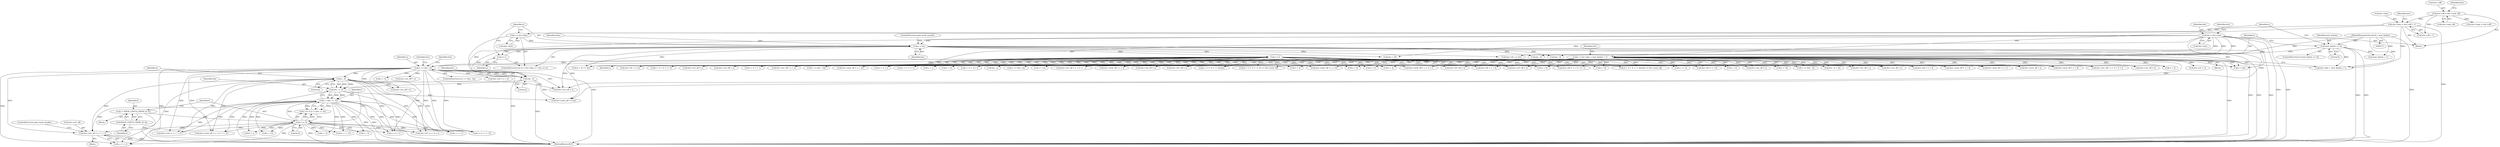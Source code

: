 digraph "0_mongo-c-driver_0d9a4d98bfdf4acd2c0138d4aaeb4e2e0934bd84@integer" {
"1000782" [label="(Call,iter->err_off = o + l + 3)"];
"1000760" [label="(Call,o - 4)"];
"1000716" [label="(Call,o >= (len - 4))"];
"1000225" [label="(Call,++o)"];
"1000209" [label="(Call,o < len)"];
"1000212" [label="(Call,o++)"];
"1000204" [label="(Call,o = iter->key)"];
"1000169" [label="(Call,iter->key = iter->off + 1)"];
"1000155" [label="(Call,iter->off = iter->next_off)"];
"1000150" [label="(Call,len = iter->len)"];
"1000230" [label="(Call,o = iter->key + next_keylen + 1)"];
"1000199" [label="(Call,next_keylen == 0)"];
"1000115" [label="(MethodParameterIn,uint32_t next_keylen)"];
"1000718" [label="(Call,len - 4)"];
"1000753" [label="(Call,l == 0)"];
"1000747" [label="(Call,l = BSON_UINT32_FROM_LE (l))"];
"1000749" [label="(Call,BSON_UINT32_FROM_LE (l))"];
"1000756" [label="(Call,l > (len - o - 4))"];
"1000758" [label="(Call,len - o - 4)"];
"1000713" [label="(Block,)"];
"1000881" [label="(Call,iter->next_off = o + l)"];
"1000173" [label="(Call,iter->off + 1)"];
"1000807" [label="(Call,4 + l + 12)"];
"1000213" [label="(Identifier,o)"];
"1000169" [label="(Call,iter->key = iter->off + 1)"];
"1000749" [label="(Call,BSON_UINT32_FROM_LE (l))"];
"1000159" [label="(Call,iter->next_off)"];
"1000748" [label="(Identifier,l)"];
"1000786" [label="(Call,o + l + 3)"];
"1000717" [label="(Identifier,o)"];
"1000716" [label="(Call,o >= (len - 4))"];
"1000761" [label="(Identifier,o)"];
"1001026" [label="(Call,iter->next_off = o + 16)"];
"1000834" [label="(Call,iter->d2 = o + 4)"];
"1000150" [label="(Call,len = iter->len)"];
"1000156" [label="(Call,iter->off)"];
"1001050" [label="(Call,iter->err_off = o)"];
"1000162" [label="(Call,iter->type = iter->off)"];
"1000819" [label="(Call,len < 19)"];
"1000756" [label="(Call,l > (len - o - 4))"];
"1000871" [label="(Call,len - o)"];
"1000747" [label="(Call,l = BSON_UINT32_FROM_LE (l))"];
"1000206" [label="(Call,iter->key)"];
"1000319" [label="(Call,o + 4)"];
"1000230" [label="(Call,o = iter->key + next_keylen + 1)"];
"1000940" [label="(Call,o + 4 + 4 + l + 4)"];
"1000212" [label="(Call,o++)"];
"1000157" [label="(Identifier,iter)"];
"1000760" [label="(Call,o - 4)"];
"1000953" [label="(Call,iter->err_off = o + 4)"];
"1000626" [label="(Call,o + 1)"];
"1000576" [label="(Call,o + 12)"];
"1000211" [label="(Identifier,len)"];
"1000317" [label="(Call,len - (o + 4))"];
"1001017" [label="(Call,iter->next_off = o + 4)"];
"1001003" [label="(Call,iter->err_off = o + 4 + 4 + l)"];
"1000199" [label="(Call,next_keylen == 0)"];
"1000323" [label="(Call,iter->err_off = o)"];
"1000280" [label="(Call,o + 4)"];
"1000762" [label="(Literal,4)"];
"1000764" [label="(Call,iter->err_off = o)"];
"1000226" [label="(Identifier,o)"];
"1000845" [label="(Call,o + 8)"];
"1000590" [label="(Call,iter->err_off = o)"];
"1000957" [label="(Call,o + 4)"];
"1000841" [label="(Call,iter->d3 = o + 8)"];
"1001030" [label="(Call,o + 16)"];
"1000221" [label="(Call,iter->d1 = ++o)"];
"1000285" [label="(Call,iter->err_off = o)"];
"1000210" [label="(Identifier,o)"];
"1000231" [label="(Identifier,o)"];
"1000732" [label="(Call,o + 4)"];
"1000520" [label="(Call,len - 4)"];
"1001038" [label="(Call,iter->next_off = o)"];
"1000265" [label="(Call,iter->next_off = o + 8)"];
"1000229" [label="(Block,)"];
"1000225" [label="(Call,++o)"];
"1000119" [label="(Block,)"];
"1000241" [label="(Identifier,iter)"];
"1000350" [label="(Call,iter->err_off = o)"];
"1000236" [label="(Call,next_keylen + 1)"];
"1000295" [label="(Call,o + 4)"];
"1000232" [label="(Call,iter->key + next_keylen + 1)"];
"1000759" [label="(Identifier,len)"];
"1001057" [label="(Call,iter->next_off >= len)"];
"1000805" [label="(Call,o + 4 + l + 12)"];
"1000269" [label="(Call,o + 8)"];
"1000151" [label="(Identifier,len)"];
"1000926" [label="(Call,o - 4 - 4)"];
"1000720" [label="(Literal,4)"];
"1000838" [label="(Call,o + 4)"];
"1000201" [label="(Literal,0)"];
"1000722" [label="(Call,iter->err_off = o)"];
"1000932" [label="(Call,iter->err_off = o)"];
"1000376" [label="(Call,o + 4 + l - 1)"];
"1000822" [label="(Call,o >= (len - 14))"];
"1000333" [label="(Call,o + 4 + l)"];
"1000753" [label="(Call,l == 0)"];
"1000783" [label="(Call,iter->err_off)"];
"1000724" [label="(Identifier,iter)"];
"1000392" [label="(Call,len - 4)"];
"1000209" [label="(Call,o < len)"];
"1001007" [label="(Call,o + 4 + 4 + l)"];
"1000719" [label="(Identifier,len)"];
"1001021" [label="(Call,o + 4)"];
"1000772" [label="(Call,iter->raw + o + l + 3)"];
"1000965" [label="(Call,o + 4 + 4 + l)"];
"1000390" [label="(Call,o >= (len - 4))"];
"1000754" [label="(Identifier,l)"];
"1000791" [label="(ControlStructure,goto mark_invalid;)"];
"1000372" [label="(Call,iter->err_off = o + 4 + l - 1)"];
"1000796" [label="(Call,o + 4 + l)"];
"1001094" [label="(MethodReturn,RET)"];
"1000170" [label="(Call,iter->key)"];
"1000776" [label="(Call,o + l + 3)"];
"1000164" [label="(Identifier,iter)"];
"1000180" [label="(Identifier,iter)"];
"1000801" [label="(Call,iter->next_off = o + 4 + l + 12)"];
"1000758" [label="(Call,len - o - 4)"];
"1000205" [label="(Identifier,o)"];
"1000755" [label="(Literal,0)"];
"1000875" [label="(Call,iter->err_off = o)"];
"1000204" [label="(Call,o = iter->key)"];
"1000798" [label="(Call,4 + l)"];
"1000990" [label="(Call,o + 4 + 4 + l + doclen)"];
"1000781" [label="(Block,)"];
"1000939" [label="(Call,(o + 4 + 4 + l + 4) >= iter->next_off)"];
"1000572" [label="(Call,iter->next_off = o + 12)"];
"1000809" [label="(Call,l + 12)"];
"1000718" [label="(Call,len - 4)"];
"1000203" [label="(ControlStructure,for (o = iter->key; o < len; o++))"];
"1000155" [label="(Call,iter->off = iter->next_off)"];
"1000641" [label="(Call,o < len)"];
"1000715" [label="(ControlStructure,if (o >= (len - 4)))"];
"1000152" [label="(Call,iter->len)"];
"1000198" [label="(ControlStructure,if (next_keylen == 0))"];
"1000792" [label="(Call,iter->d3 = o + 4 + l)"];
"1000885" [label="(Call,o + l)"];
"1000115" [label="(MethodParameterIn,uint32_t next_keylen)"];
"1000782" [label="(Call,iter->err_off = o + l + 3)"];
"1000239" [label="(Call,iter->d1 = o)"];
"1000584" [label="(Call,iter->d1 >= len)"];
"1000279" [label="(Call,(o + 4) >= len)"];
"1000329" [label="(Call,iter->next_off = o + 4 + l)"];
"1000616" [label="(Call,iter->err_off = o)"];
"1000961" [label="(Call,iter->d4 = o + 4 + 4 + l)"];
"1000989" [label="(Call,(o + 4 + 4 + l + doclen) != iter->next_off)"];
"1000752" [label="(Call,l == 0 || l > (len - o - 4))"];
"1000757" [label="(Identifier,l)"];
"1000778" [label="(Call,l + 3)"];
"1000788" [label="(Call,l + 3)"];
"1001063" [label="(Call,iter->err_off = o)"];
"1000828" [label="(Call,iter->err_off = o)"];
"1000200" [label="(Identifier,next_keylen)"];
"1000218" [label="(Identifier,data)"];
"1000730" [label="(Identifier,iter)"];
"1000518" [label="(Call,o >= (len - 4))"];
"1000728" [label="(Call,iter->d2 = o + 4)"];
"1000895" [label="(Call,iter->err_off = o)"];
"1000291" [label="(Call,iter->d2 = o + 4)"];
"1000622" [label="(Call,iter->next_off = o + 1)"];
"1000245" [label="(ControlStructure,goto mark_invalid;)"];
"1000750" [label="(Identifier,l)"];
"1000782" -> "1000781"  [label="AST: "];
"1000782" -> "1000786"  [label="CFG: "];
"1000783" -> "1000782"  [label="AST: "];
"1000786" -> "1000782"  [label="AST: "];
"1000791" -> "1000782"  [label="CFG: "];
"1000782" -> "1001094"  [label="DDG: "];
"1000782" -> "1001094"  [label="DDG: "];
"1000760" -> "1000782"  [label="DDG: "];
"1000716" -> "1000782"  [label="DDG: "];
"1000753" -> "1000782"  [label="DDG: "];
"1000756" -> "1000782"  [label="DDG: "];
"1000760" -> "1000758"  [label="AST: "];
"1000760" -> "1000762"  [label="CFG: "];
"1000761" -> "1000760"  [label="AST: "];
"1000762" -> "1000760"  [label="AST: "];
"1000758" -> "1000760"  [label="CFG: "];
"1000760" -> "1000758"  [label="DDG: "];
"1000760" -> "1000758"  [label="DDG: "];
"1000716" -> "1000760"  [label="DDG: "];
"1000760" -> "1000764"  [label="DDG: "];
"1000760" -> "1000772"  [label="DDG: "];
"1000760" -> "1000776"  [label="DDG: "];
"1000760" -> "1000786"  [label="DDG: "];
"1000760" -> "1000792"  [label="DDG: "];
"1000760" -> "1000796"  [label="DDG: "];
"1000760" -> "1000801"  [label="DDG: "];
"1000760" -> "1000805"  [label="DDG: "];
"1000760" -> "1001063"  [label="DDG: "];
"1000716" -> "1000715"  [label="AST: "];
"1000716" -> "1000718"  [label="CFG: "];
"1000717" -> "1000716"  [label="AST: "];
"1000718" -> "1000716"  [label="AST: "];
"1000724" -> "1000716"  [label="CFG: "];
"1000730" -> "1000716"  [label="CFG: "];
"1000716" -> "1001094"  [label="DDG: "];
"1000716" -> "1001094"  [label="DDG: "];
"1000225" -> "1000716"  [label="DDG: "];
"1000230" -> "1000716"  [label="DDG: "];
"1000718" -> "1000716"  [label="DDG: "];
"1000718" -> "1000716"  [label="DDG: "];
"1000716" -> "1000722"  [label="DDG: "];
"1000716" -> "1000728"  [label="DDG: "];
"1000716" -> "1000732"  [label="DDG: "];
"1000716" -> "1000764"  [label="DDG: "];
"1000716" -> "1000772"  [label="DDG: "];
"1000716" -> "1000776"  [label="DDG: "];
"1000716" -> "1000786"  [label="DDG: "];
"1000716" -> "1000792"  [label="DDG: "];
"1000716" -> "1000796"  [label="DDG: "];
"1000716" -> "1000801"  [label="DDG: "];
"1000716" -> "1000805"  [label="DDG: "];
"1000716" -> "1001063"  [label="DDG: "];
"1000225" -> "1000221"  [label="AST: "];
"1000225" -> "1000226"  [label="CFG: "];
"1000226" -> "1000225"  [label="AST: "];
"1000221" -> "1000225"  [label="CFG: "];
"1000225" -> "1000221"  [label="DDG: "];
"1000209" -> "1000225"  [label="DDG: "];
"1000225" -> "1000265"  [label="DDG: "];
"1000225" -> "1000269"  [label="DDG: "];
"1000225" -> "1000279"  [label="DDG: "];
"1000225" -> "1000280"  [label="DDG: "];
"1000225" -> "1000285"  [label="DDG: "];
"1000225" -> "1000291"  [label="DDG: "];
"1000225" -> "1000295"  [label="DDG: "];
"1000225" -> "1000317"  [label="DDG: "];
"1000225" -> "1000319"  [label="DDG: "];
"1000225" -> "1000323"  [label="DDG: "];
"1000225" -> "1000329"  [label="DDG: "];
"1000225" -> "1000333"  [label="DDG: "];
"1000225" -> "1000350"  [label="DDG: "];
"1000225" -> "1000372"  [label="DDG: "];
"1000225" -> "1000376"  [label="DDG: "];
"1000225" -> "1000390"  [label="DDG: "];
"1000225" -> "1000518"  [label="DDG: "];
"1000225" -> "1000572"  [label="DDG: "];
"1000225" -> "1000576"  [label="DDG: "];
"1000225" -> "1000590"  [label="DDG: "];
"1000225" -> "1000616"  [label="DDG: "];
"1000225" -> "1000622"  [label="DDG: "];
"1000225" -> "1000626"  [label="DDG: "];
"1000225" -> "1000641"  [label="DDG: "];
"1000225" -> "1000822"  [label="DDG: "];
"1000225" -> "1000828"  [label="DDG: "];
"1000225" -> "1000834"  [label="DDG: "];
"1000225" -> "1000838"  [label="DDG: "];
"1000225" -> "1000841"  [label="DDG: "];
"1000225" -> "1000845"  [label="DDG: "];
"1000225" -> "1000871"  [label="DDG: "];
"1000225" -> "1000875"  [label="DDG: "];
"1000225" -> "1000881"  [label="DDG: "];
"1000225" -> "1000885"  [label="DDG: "];
"1000225" -> "1000895"  [label="DDG: "];
"1000225" -> "1000926"  [label="DDG: "];
"1000225" -> "1000932"  [label="DDG: "];
"1000225" -> "1000939"  [label="DDG: "];
"1000225" -> "1000940"  [label="DDG: "];
"1000225" -> "1000953"  [label="DDG: "];
"1000225" -> "1000957"  [label="DDG: "];
"1000225" -> "1000961"  [label="DDG: "];
"1000225" -> "1000965"  [label="DDG: "];
"1000225" -> "1000989"  [label="DDG: "];
"1000225" -> "1000990"  [label="DDG: "];
"1000225" -> "1001003"  [label="DDG: "];
"1000225" -> "1001007"  [label="DDG: "];
"1000225" -> "1001017"  [label="DDG: "];
"1000225" -> "1001021"  [label="DDG: "];
"1000225" -> "1001026"  [label="DDG: "];
"1000225" -> "1001030"  [label="DDG: "];
"1000225" -> "1001038"  [label="DDG: "];
"1000225" -> "1001050"  [label="DDG: "];
"1000225" -> "1001063"  [label="DDG: "];
"1000209" -> "1000203"  [label="AST: "];
"1000209" -> "1000211"  [label="CFG: "];
"1000210" -> "1000209"  [label="AST: "];
"1000211" -> "1000209"  [label="AST: "];
"1000218" -> "1000209"  [label="CFG: "];
"1000245" -> "1000209"  [label="CFG: "];
"1000209" -> "1001094"  [label="DDG: "];
"1000209" -> "1001094"  [label="DDG: "];
"1000209" -> "1001094"  [label="DDG: "];
"1000212" -> "1000209"  [label="DDG: "];
"1000204" -> "1000209"  [label="DDG: "];
"1000150" -> "1000209"  [label="DDG: "];
"1000209" -> "1000212"  [label="DDG: "];
"1000209" -> "1000279"  [label="DDG: "];
"1000209" -> "1000392"  [label="DDG: "];
"1000209" -> "1000520"  [label="DDG: "];
"1000209" -> "1000584"  [label="DDG: "];
"1000209" -> "1000641"  [label="DDG: "];
"1000209" -> "1000718"  [label="DDG: "];
"1000209" -> "1000819"  [label="DDG: "];
"1000209" -> "1001057"  [label="DDG: "];
"1000212" -> "1000203"  [label="AST: "];
"1000212" -> "1000213"  [label="CFG: "];
"1000213" -> "1000212"  [label="AST: "];
"1000210" -> "1000212"  [label="CFG: "];
"1000204" -> "1000203"  [label="AST: "];
"1000204" -> "1000206"  [label="CFG: "];
"1000205" -> "1000204"  [label="AST: "];
"1000206" -> "1000204"  [label="AST: "];
"1000210" -> "1000204"  [label="CFG: "];
"1000204" -> "1001094"  [label="DDG: "];
"1000169" -> "1000204"  [label="DDG: "];
"1000169" -> "1000119"  [label="AST: "];
"1000169" -> "1000173"  [label="CFG: "];
"1000170" -> "1000169"  [label="AST: "];
"1000173" -> "1000169"  [label="AST: "];
"1000180" -> "1000169"  [label="CFG: "];
"1000169" -> "1001094"  [label="DDG: "];
"1000155" -> "1000169"  [label="DDG: "];
"1000169" -> "1000230"  [label="DDG: "];
"1000169" -> "1000232"  [label="DDG: "];
"1000155" -> "1000119"  [label="AST: "];
"1000155" -> "1000159"  [label="CFG: "];
"1000156" -> "1000155"  [label="AST: "];
"1000159" -> "1000155"  [label="AST: "];
"1000164" -> "1000155"  [label="CFG: "];
"1000155" -> "1000162"  [label="DDG: "];
"1000155" -> "1000173"  [label="DDG: "];
"1000150" -> "1000119"  [label="AST: "];
"1000150" -> "1000152"  [label="CFG: "];
"1000151" -> "1000150"  [label="AST: "];
"1000152" -> "1000150"  [label="AST: "];
"1000157" -> "1000150"  [label="CFG: "];
"1000150" -> "1001094"  [label="DDG: "];
"1000150" -> "1001094"  [label="DDG: "];
"1000150" -> "1000279"  [label="DDG: "];
"1000150" -> "1000392"  [label="DDG: "];
"1000150" -> "1000520"  [label="DDG: "];
"1000150" -> "1000584"  [label="DDG: "];
"1000150" -> "1000641"  [label="DDG: "];
"1000150" -> "1000718"  [label="DDG: "];
"1000150" -> "1000819"  [label="DDG: "];
"1000150" -> "1001057"  [label="DDG: "];
"1000230" -> "1000229"  [label="AST: "];
"1000230" -> "1000232"  [label="CFG: "];
"1000231" -> "1000230"  [label="AST: "];
"1000232" -> "1000230"  [label="AST: "];
"1000241" -> "1000230"  [label="CFG: "];
"1000230" -> "1001094"  [label="DDG: "];
"1000199" -> "1000230"  [label="DDG: "];
"1000115" -> "1000230"  [label="DDG: "];
"1000230" -> "1000239"  [label="DDG: "];
"1000230" -> "1000265"  [label="DDG: "];
"1000230" -> "1000269"  [label="DDG: "];
"1000230" -> "1000279"  [label="DDG: "];
"1000230" -> "1000280"  [label="DDG: "];
"1000230" -> "1000285"  [label="DDG: "];
"1000230" -> "1000291"  [label="DDG: "];
"1000230" -> "1000295"  [label="DDG: "];
"1000230" -> "1000317"  [label="DDG: "];
"1000230" -> "1000319"  [label="DDG: "];
"1000230" -> "1000323"  [label="DDG: "];
"1000230" -> "1000329"  [label="DDG: "];
"1000230" -> "1000333"  [label="DDG: "];
"1000230" -> "1000350"  [label="DDG: "];
"1000230" -> "1000372"  [label="DDG: "];
"1000230" -> "1000376"  [label="DDG: "];
"1000230" -> "1000390"  [label="DDG: "];
"1000230" -> "1000518"  [label="DDG: "];
"1000230" -> "1000572"  [label="DDG: "];
"1000230" -> "1000576"  [label="DDG: "];
"1000230" -> "1000590"  [label="DDG: "];
"1000230" -> "1000616"  [label="DDG: "];
"1000230" -> "1000622"  [label="DDG: "];
"1000230" -> "1000626"  [label="DDG: "];
"1000230" -> "1000641"  [label="DDG: "];
"1000230" -> "1000822"  [label="DDG: "];
"1000230" -> "1000828"  [label="DDG: "];
"1000230" -> "1000834"  [label="DDG: "];
"1000230" -> "1000838"  [label="DDG: "];
"1000230" -> "1000841"  [label="DDG: "];
"1000230" -> "1000845"  [label="DDG: "];
"1000230" -> "1000871"  [label="DDG: "];
"1000230" -> "1000875"  [label="DDG: "];
"1000230" -> "1000881"  [label="DDG: "];
"1000230" -> "1000885"  [label="DDG: "];
"1000230" -> "1000895"  [label="DDG: "];
"1000230" -> "1000926"  [label="DDG: "];
"1000230" -> "1000932"  [label="DDG: "];
"1000230" -> "1000939"  [label="DDG: "];
"1000230" -> "1000940"  [label="DDG: "];
"1000230" -> "1000953"  [label="DDG: "];
"1000230" -> "1000957"  [label="DDG: "];
"1000230" -> "1000961"  [label="DDG: "];
"1000230" -> "1000965"  [label="DDG: "];
"1000230" -> "1000989"  [label="DDG: "];
"1000230" -> "1000990"  [label="DDG: "];
"1000230" -> "1001003"  [label="DDG: "];
"1000230" -> "1001007"  [label="DDG: "];
"1000230" -> "1001017"  [label="DDG: "];
"1000230" -> "1001021"  [label="DDG: "];
"1000230" -> "1001026"  [label="DDG: "];
"1000230" -> "1001030"  [label="DDG: "];
"1000230" -> "1001038"  [label="DDG: "];
"1000230" -> "1001050"  [label="DDG: "];
"1000230" -> "1001063"  [label="DDG: "];
"1000199" -> "1000198"  [label="AST: "];
"1000199" -> "1000201"  [label="CFG: "];
"1000200" -> "1000199"  [label="AST: "];
"1000201" -> "1000199"  [label="AST: "];
"1000205" -> "1000199"  [label="CFG: "];
"1000231" -> "1000199"  [label="CFG: "];
"1000199" -> "1001094"  [label="DDG: "];
"1000199" -> "1001094"  [label="DDG: "];
"1000115" -> "1000199"  [label="DDG: "];
"1000199" -> "1000232"  [label="DDG: "];
"1000199" -> "1000236"  [label="DDG: "];
"1000115" -> "1000113"  [label="AST: "];
"1000115" -> "1001094"  [label="DDG: "];
"1000115" -> "1000232"  [label="DDG: "];
"1000115" -> "1000236"  [label="DDG: "];
"1000718" -> "1000720"  [label="CFG: "];
"1000719" -> "1000718"  [label="AST: "];
"1000720" -> "1000718"  [label="AST: "];
"1000718" -> "1001094"  [label="DDG: "];
"1000718" -> "1000758"  [label="DDG: "];
"1000718" -> "1001057"  [label="DDG: "];
"1000753" -> "1000752"  [label="AST: "];
"1000753" -> "1000755"  [label="CFG: "];
"1000754" -> "1000753"  [label="AST: "];
"1000755" -> "1000753"  [label="AST: "];
"1000757" -> "1000753"  [label="CFG: "];
"1000752" -> "1000753"  [label="CFG: "];
"1000753" -> "1001094"  [label="DDG: "];
"1000753" -> "1000752"  [label="DDG: "];
"1000753" -> "1000752"  [label="DDG: "];
"1000747" -> "1000753"  [label="DDG: "];
"1000753" -> "1000756"  [label="DDG: "];
"1000753" -> "1000772"  [label="DDG: "];
"1000753" -> "1000776"  [label="DDG: "];
"1000753" -> "1000778"  [label="DDG: "];
"1000753" -> "1000786"  [label="DDG: "];
"1000753" -> "1000788"  [label="DDG: "];
"1000753" -> "1000792"  [label="DDG: "];
"1000753" -> "1000796"  [label="DDG: "];
"1000753" -> "1000798"  [label="DDG: "];
"1000753" -> "1000801"  [label="DDG: "];
"1000753" -> "1000805"  [label="DDG: "];
"1000753" -> "1000807"  [label="DDG: "];
"1000753" -> "1000809"  [label="DDG: "];
"1000747" -> "1000713"  [label="AST: "];
"1000747" -> "1000749"  [label="CFG: "];
"1000748" -> "1000747"  [label="AST: "];
"1000749" -> "1000747"  [label="AST: "];
"1000754" -> "1000747"  [label="CFG: "];
"1000747" -> "1001094"  [label="DDG: "];
"1000749" -> "1000747"  [label="DDG: "];
"1000749" -> "1000750"  [label="CFG: "];
"1000750" -> "1000749"  [label="AST: "];
"1000756" -> "1000752"  [label="AST: "];
"1000756" -> "1000758"  [label="CFG: "];
"1000757" -> "1000756"  [label="AST: "];
"1000758" -> "1000756"  [label="AST: "];
"1000752" -> "1000756"  [label="CFG: "];
"1000756" -> "1001094"  [label="DDG: "];
"1000756" -> "1001094"  [label="DDG: "];
"1000756" -> "1000752"  [label="DDG: "];
"1000756" -> "1000752"  [label="DDG: "];
"1000758" -> "1000756"  [label="DDG: "];
"1000758" -> "1000756"  [label="DDG: "];
"1000756" -> "1000772"  [label="DDG: "];
"1000756" -> "1000776"  [label="DDG: "];
"1000756" -> "1000778"  [label="DDG: "];
"1000756" -> "1000786"  [label="DDG: "];
"1000756" -> "1000788"  [label="DDG: "];
"1000756" -> "1000792"  [label="DDG: "];
"1000756" -> "1000796"  [label="DDG: "];
"1000756" -> "1000798"  [label="DDG: "];
"1000756" -> "1000801"  [label="DDG: "];
"1000756" -> "1000805"  [label="DDG: "];
"1000756" -> "1000807"  [label="DDG: "];
"1000756" -> "1000809"  [label="DDG: "];
"1000759" -> "1000758"  [label="AST: "];
"1000758" -> "1001094"  [label="DDG: "];
"1000758" -> "1001094"  [label="DDG: "];
"1000758" -> "1001057"  [label="DDG: "];
}
